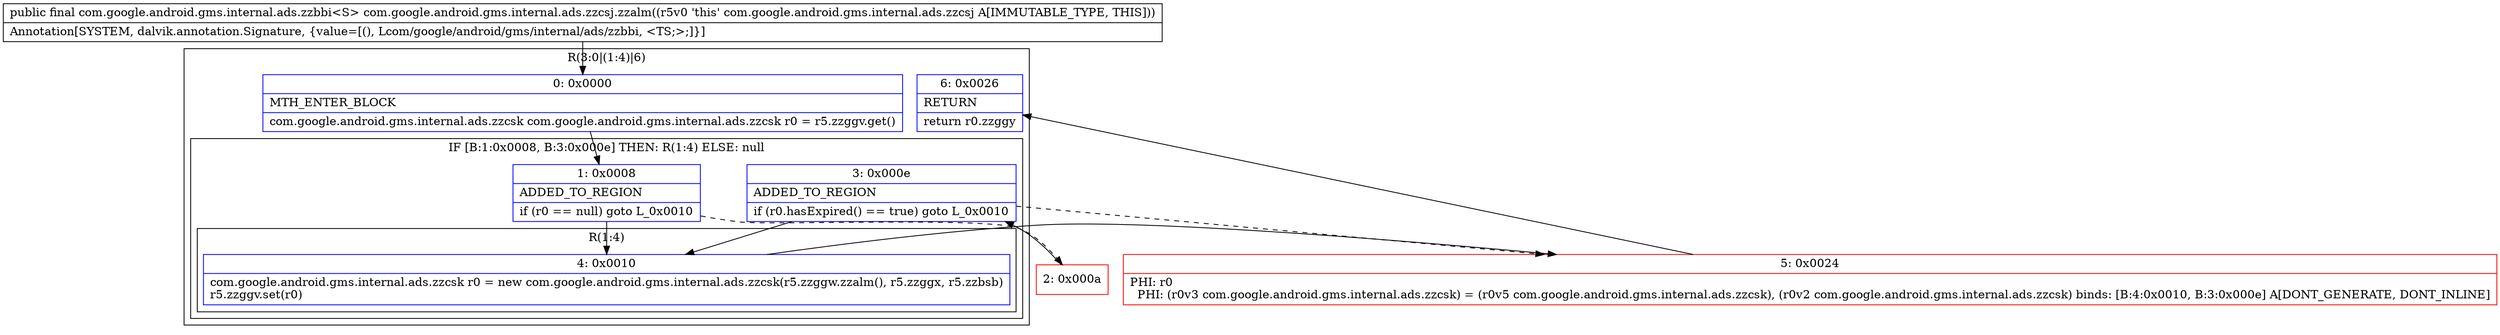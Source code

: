 digraph "CFG forcom.google.android.gms.internal.ads.zzcsj.zzalm()Lcom\/google\/android\/gms\/internal\/ads\/zzbbi;" {
subgraph cluster_Region_290570964 {
label = "R(3:0|(1:4)|6)";
node [shape=record,color=blue];
Node_0 [shape=record,label="{0\:\ 0x0000|MTH_ENTER_BLOCK\l|com.google.android.gms.internal.ads.zzcsk com.google.android.gms.internal.ads.zzcsk r0 = r5.zzggv.get()\l}"];
subgraph cluster_IfRegion_1962453344 {
label = "IF [B:1:0x0008, B:3:0x000e] THEN: R(1:4) ELSE: null";
node [shape=record,color=blue];
Node_1 [shape=record,label="{1\:\ 0x0008|ADDED_TO_REGION\l|if (r0 == null) goto L_0x0010\l}"];
Node_3 [shape=record,label="{3\:\ 0x000e|ADDED_TO_REGION\l|if (r0.hasExpired() == true) goto L_0x0010\l}"];
subgraph cluster_Region_2062257295 {
label = "R(1:4)";
node [shape=record,color=blue];
Node_4 [shape=record,label="{4\:\ 0x0010|com.google.android.gms.internal.ads.zzcsk r0 = new com.google.android.gms.internal.ads.zzcsk(r5.zzggw.zzalm(), r5.zzggx, r5.zzbsb)\lr5.zzggv.set(r0)\l}"];
}
}
Node_6 [shape=record,label="{6\:\ 0x0026|RETURN\l|return r0.zzggy\l}"];
}
Node_2 [shape=record,color=red,label="{2\:\ 0x000a}"];
Node_5 [shape=record,color=red,label="{5\:\ 0x0024|PHI: r0 \l  PHI: (r0v3 com.google.android.gms.internal.ads.zzcsk) = (r0v5 com.google.android.gms.internal.ads.zzcsk), (r0v2 com.google.android.gms.internal.ads.zzcsk) binds: [B:4:0x0010, B:3:0x000e] A[DONT_GENERATE, DONT_INLINE]\l}"];
MethodNode[shape=record,label="{public final com.google.android.gms.internal.ads.zzbbi\<S\> com.google.android.gms.internal.ads.zzcsj.zzalm((r5v0 'this' com.google.android.gms.internal.ads.zzcsj A[IMMUTABLE_TYPE, THIS]))  | Annotation[SYSTEM, dalvik.annotation.Signature, \{value=[(), Lcom\/google\/android\/gms\/internal\/ads\/zzbbi, \<TS;\>;]\}]\l}"];
MethodNode -> Node_0;
Node_0 -> Node_1;
Node_1 -> Node_2[style=dashed];
Node_1 -> Node_4;
Node_3 -> Node_4;
Node_3 -> Node_5[style=dashed];
Node_4 -> Node_5;
Node_2 -> Node_3;
Node_5 -> Node_6;
}

